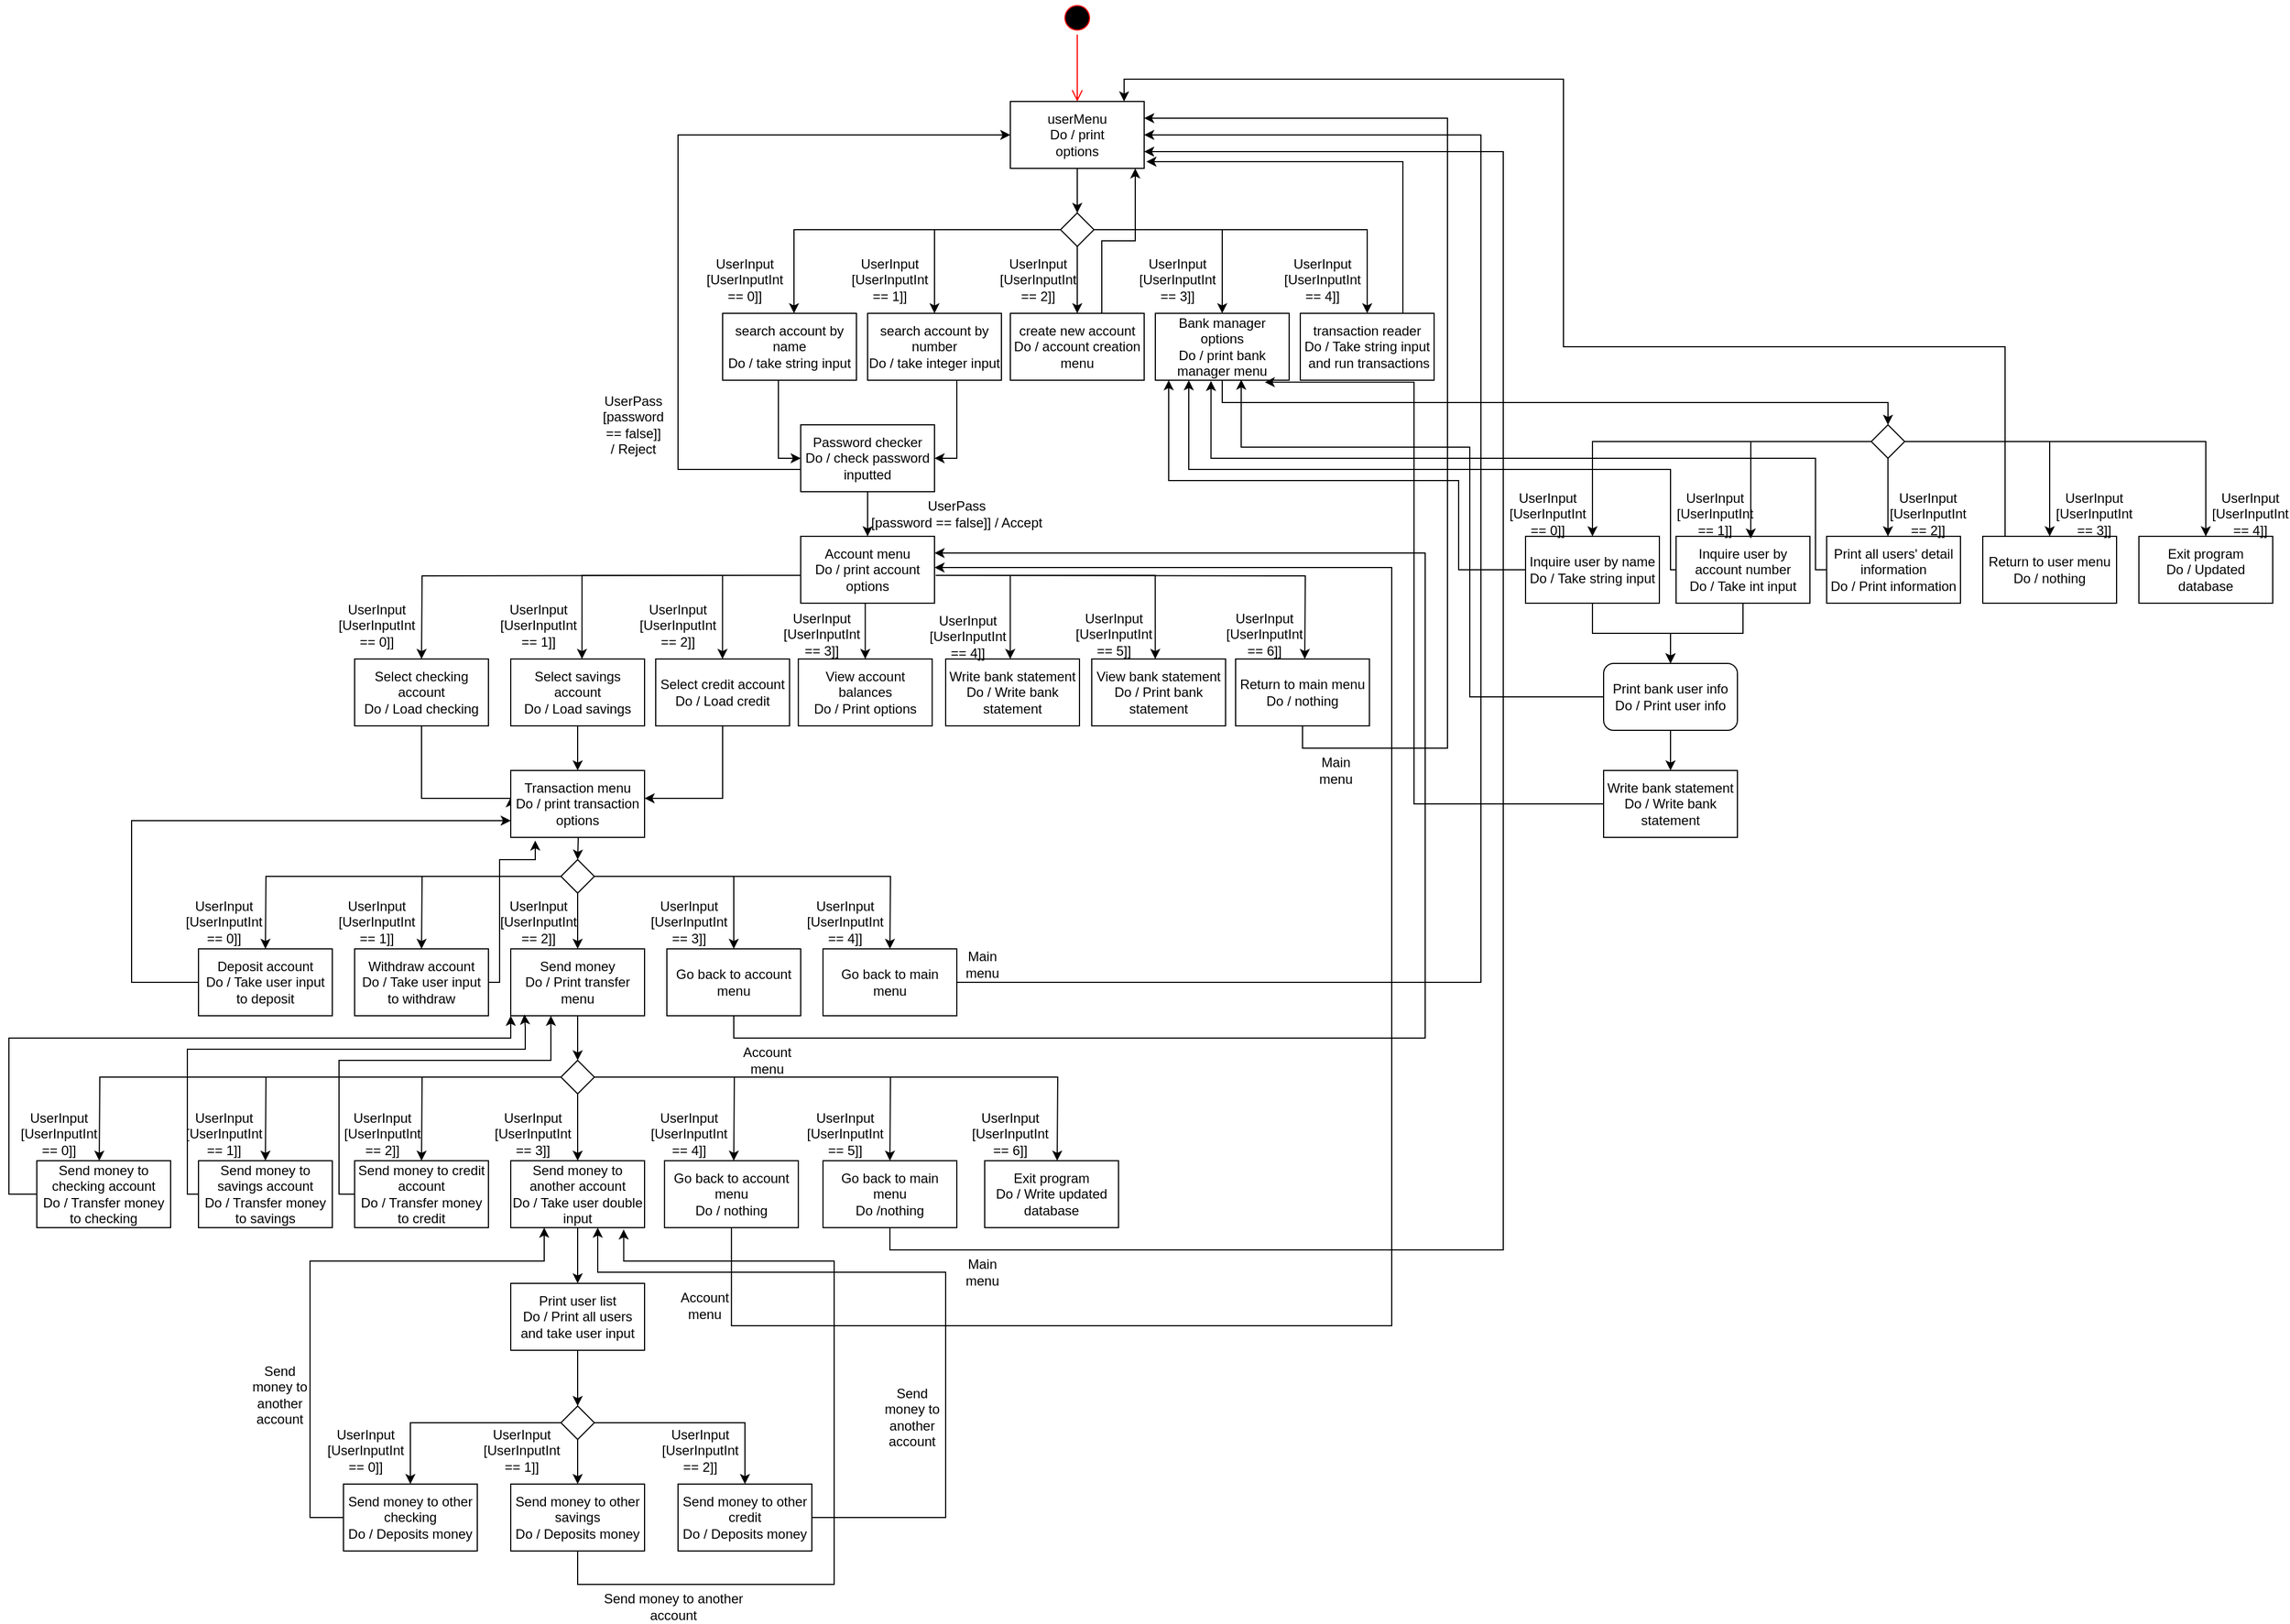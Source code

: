 <mxfile version="13.5.3" type="device"><diagram id="cX1HD_6pwqW_YHeZQJCY" name="Page-1"><mxGraphModel dx="1628" dy="1565" grid="1" gridSize="10" guides="1" tooltips="1" connect="1" arrows="1" fold="1" page="1" pageScale="1" pageWidth="850" pageHeight="1100" math="0" shadow="0"><root><mxCell id="0"/><mxCell id="1" parent="0"/><mxCell id="HVlDCNb6xopbeK3bqv0y-4" style="edgeStyle=orthogonalEdgeStyle;rounded=0;orthogonalLoop=1;jettySize=auto;html=1;" parent="1" source="GlajeSC1bGdFFEmdeqAi-1" target="HVlDCNb6xopbeK3bqv0y-5" edge="1"><mxGeometry relative="1" as="geometry"><mxPoint x="448" y="190" as="targetPoint"/></mxGeometry></mxCell><mxCell id="GlajeSC1bGdFFEmdeqAi-1" value="" style="rounded=0;whiteSpace=wrap;html=1;" parent="1" vertex="1"><mxGeometry x="388" y="80" width="120" height="60" as="geometry"/></mxCell><mxCell id="GlajeSC1bGdFFEmdeqAi-2" value="&lt;div&gt;userMenu&lt;/div&gt;&lt;div&gt;Do / print options&lt;br&gt;&lt;/div&gt;" style="text;html=1;strokeColor=none;fillColor=none;align=center;verticalAlign=middle;whiteSpace=wrap;rounded=0;" parent="1" vertex="1"><mxGeometry x="408" y="100" width="80" height="20" as="geometry"/></mxCell><mxCell id="GlajeSC1bGdFFEmdeqAi-3" value="" style="ellipse;html=1;shape=startState;fillColor=#000000;strokeColor=#ff0000;" parent="1" vertex="1"><mxGeometry x="433" y="-10" width="30" height="30" as="geometry"/></mxCell><mxCell id="GlajeSC1bGdFFEmdeqAi-4" value="" style="edgeStyle=orthogonalEdgeStyle;html=1;verticalAlign=bottom;endArrow=open;endSize=8;strokeColor=#ff0000;" parent="1" source="GlajeSC1bGdFFEmdeqAi-3" edge="1"><mxGeometry relative="1" as="geometry"><mxPoint x="448" y="80" as="targetPoint"/></mxGeometry></mxCell><mxCell id="HVlDCNb6xopbeK3bqv0y-6" style="edgeStyle=orthogonalEdgeStyle;rounded=0;orthogonalLoop=1;jettySize=auto;html=1;" parent="1" edge="1"><mxGeometry relative="1" as="geometry"><mxPoint x="194" y="270" as="targetPoint"/><mxPoint x="429" y="195" as="sourcePoint"/><Array as="points"><mxPoint x="194" y="195"/></Array></mxGeometry></mxCell><mxCell id="HVlDCNb6xopbeK3bqv0y-7" style="edgeStyle=orthogonalEdgeStyle;rounded=0;orthogonalLoop=1;jettySize=auto;html=1;entryX=0.5;entryY=0;entryDx=0;entryDy=0;" parent="1" source="HVlDCNb6xopbeK3bqv0y-5" target="HVlDCNb6xopbeK3bqv0y-16" edge="1"><mxGeometry relative="1" as="geometry"><mxPoint x="658" y="270" as="targetPoint"/><Array as="points"><mxPoint x="708" y="195"/></Array></mxGeometry></mxCell><mxCell id="HVlDCNb6xopbeK3bqv0y-8" style="edgeStyle=orthogonalEdgeStyle;rounded=0;orthogonalLoop=1;jettySize=auto;html=1;entryX=0.5;entryY=0;entryDx=0;entryDy=0;" parent="1" source="HVlDCNb6xopbeK3bqv0y-5" target="HVlDCNb6xopbeK3bqv0y-14" edge="1"><mxGeometry relative="1" as="geometry"><mxPoint x="448" y="280" as="targetPoint"/></mxGeometry></mxCell><mxCell id="HVlDCNb6xopbeK3bqv0y-9" style="edgeStyle=orthogonalEdgeStyle;rounded=0;orthogonalLoop=1;jettySize=auto;html=1;" parent="1" source="HVlDCNb6xopbeK3bqv0y-5" edge="1"><mxGeometry relative="1" as="geometry"><mxPoint x="578" y="270" as="targetPoint"/><Array as="points"><mxPoint x="578" y="195"/><mxPoint x="578" y="270"/></Array></mxGeometry></mxCell><mxCell id="HVlDCNb6xopbeK3bqv0y-10" style="edgeStyle=orthogonalEdgeStyle;rounded=0;orthogonalLoop=1;jettySize=auto;html=1;" parent="1" edge="1"><mxGeometry relative="1" as="geometry"><mxPoint x="320" y="270" as="targetPoint"/><mxPoint x="435" y="195" as="sourcePoint"/><Array as="points"><mxPoint x="320" y="195"/></Array></mxGeometry></mxCell><mxCell id="HVlDCNb6xopbeK3bqv0y-5" value="" style="rhombus;whiteSpace=wrap;html=1;" parent="1" vertex="1"><mxGeometry x="433" y="180" width="30" height="30" as="geometry"/></mxCell><mxCell id="HVlDCNb6xopbeK3bqv0y-19" style="edgeStyle=orthogonalEdgeStyle;rounded=0;orthogonalLoop=1;jettySize=auto;html=1;entryX=0;entryY=0.5;entryDx=0;entryDy=0;" parent="1" source="HVlDCNb6xopbeK3bqv0y-11" target="HVlDCNb6xopbeK3bqv0y-18" edge="1"><mxGeometry relative="1" as="geometry"><Array as="points"><mxPoint x="180" y="400"/></Array></mxGeometry></mxCell><mxCell id="HVlDCNb6xopbeK3bqv0y-11" value="&lt;div&gt;search account by name&lt;/div&gt;&lt;div&gt;Do / take string input&lt;br&gt;&lt;/div&gt;" style="rounded=0;whiteSpace=wrap;html=1;" parent="1" vertex="1"><mxGeometry x="130" y="270" width="120" height="60" as="geometry"/></mxCell><mxCell id="HVlDCNb6xopbeK3bqv0y-20" style="edgeStyle=orthogonalEdgeStyle;rounded=0;orthogonalLoop=1;jettySize=auto;html=1;entryX=1;entryY=0.5;entryDx=0;entryDy=0;" parent="1" source="HVlDCNb6xopbeK3bqv0y-13" target="HVlDCNb6xopbeK3bqv0y-18" edge="1"><mxGeometry relative="1" as="geometry"><Array as="points"><mxPoint x="340" y="400"/></Array></mxGeometry></mxCell><mxCell id="HVlDCNb6xopbeK3bqv0y-13" value="&lt;div&gt;search account by number &lt;br&gt;&lt;/div&gt;&lt;div&gt;Do / take integer input&lt;br&gt;&lt;/div&gt;" style="rounded=0;whiteSpace=wrap;html=1;" parent="1" vertex="1"><mxGeometry x="260" y="270" width="120" height="60" as="geometry"/></mxCell><mxCell id="HVlDCNb6xopbeK3bqv0y-105" style="edgeStyle=orthogonalEdgeStyle;rounded=0;orthogonalLoop=1;jettySize=auto;html=1;" parent="1" source="HVlDCNb6xopbeK3bqv0y-14" edge="1"><mxGeometry relative="1" as="geometry"><Array as="points"><mxPoint x="470" y="205"/><mxPoint x="500" y="205"/></Array><mxPoint x="500" y="140" as="targetPoint"/></mxGeometry></mxCell><mxCell id="HVlDCNb6xopbeK3bqv0y-14" value="&lt;div&gt;create new account &lt;br&gt;&lt;/div&gt;&lt;div&gt;Do / account creation menu&lt;br&gt;&lt;/div&gt;" style="rounded=0;whiteSpace=wrap;html=1;" parent="1" vertex="1"><mxGeometry x="388" y="270" width="120" height="60" as="geometry"/></mxCell><mxCell id="HVlDCNb6xopbeK3bqv0y-108" style="edgeStyle=orthogonalEdgeStyle;rounded=0;orthogonalLoop=1;jettySize=auto;html=1;entryX=0.5;entryY=0;entryDx=0;entryDy=0;" parent="1" source="HVlDCNb6xopbeK3bqv0y-15" target="HVlDCNb6xopbeK3bqv0y-106" edge="1"><mxGeometry relative="1" as="geometry"><Array as="points"><mxPoint x="578" y="350"/><mxPoint x="1175" y="350"/></Array></mxGeometry></mxCell><mxCell id="HVlDCNb6xopbeK3bqv0y-15" value="&lt;div&gt;Bank manager options &lt;br&gt;&lt;/div&gt;&lt;div&gt;Do / print bank manager menu&lt;br&gt;&lt;/div&gt;" style="rounded=0;whiteSpace=wrap;html=1;" parent="1" vertex="1"><mxGeometry x="518" y="270" width="120" height="60" as="geometry"/></mxCell><mxCell id="5CVfYPATdi7qEUQQldUM-7" style="edgeStyle=orthogonalEdgeStyle;rounded=0;orthogonalLoop=1;jettySize=auto;html=1;" edge="1" parent="1" source="HVlDCNb6xopbeK3bqv0y-16"><mxGeometry relative="1" as="geometry"><mxPoint x="510" y="134" as="targetPoint"/><Array as="points"><mxPoint x="740" y="134"/><mxPoint x="510" y="134"/></Array></mxGeometry></mxCell><mxCell id="HVlDCNb6xopbeK3bqv0y-16" value="&lt;div&gt;transaction reader&lt;/div&gt;&lt;div&gt;Do / Take string input&lt;br&gt;&lt;/div&gt;&amp;nbsp;and run transactions" style="rounded=0;whiteSpace=wrap;html=1;" parent="1" vertex="1"><mxGeometry x="648" y="270" width="120" height="60" as="geometry"/></mxCell><mxCell id="HVlDCNb6xopbeK3bqv0y-23" style="edgeStyle=orthogonalEdgeStyle;rounded=0;orthogonalLoop=1;jettySize=auto;html=1;" parent="1" source="HVlDCNb6xopbeK3bqv0y-18" edge="1"><mxGeometry relative="1" as="geometry"><mxPoint x="260" y="470" as="targetPoint"/></mxGeometry></mxCell><mxCell id="5CVfYPATdi7qEUQQldUM-20" style="edgeStyle=orthogonalEdgeStyle;rounded=0;orthogonalLoop=1;jettySize=auto;html=1;entryX=0;entryY=0.5;entryDx=0;entryDy=0;" edge="1" parent="1" source="HVlDCNb6xopbeK3bqv0y-18" target="GlajeSC1bGdFFEmdeqAi-1"><mxGeometry relative="1" as="geometry"><Array as="points"><mxPoint x="90" y="410"/><mxPoint x="90" y="110"/></Array></mxGeometry></mxCell><mxCell id="HVlDCNb6xopbeK3bqv0y-18" value="&lt;div&gt;Password checker&lt;/div&gt;&lt;div&gt;Do / check password inputted &lt;br&gt;&lt;/div&gt;" style="rounded=0;whiteSpace=wrap;html=1;" parent="1" vertex="1"><mxGeometry x="200" y="370" width="120" height="60" as="geometry"/></mxCell><mxCell id="HVlDCNb6xopbeK3bqv0y-24" style="edgeStyle=orthogonalEdgeStyle;rounded=0;orthogonalLoop=1;jettySize=auto;html=1;" parent="1" edge="1"><mxGeometry relative="1" as="geometry"><mxPoint x="3.88" y="580" as="targetPoint"/><mxPoint x="160" y="505" as="sourcePoint"/><Array as="points"><mxPoint x="3.88" y="505"/></Array></mxGeometry></mxCell><mxCell id="HVlDCNb6xopbeK3bqv0y-25" style="edgeStyle=orthogonalEdgeStyle;rounded=0;orthogonalLoop=1;jettySize=auto;html=1;entryX=0.417;entryY=0;entryDx=0;entryDy=0;entryPerimeter=0;" parent="1" edge="1"><mxGeometry relative="1" as="geometry"><mxPoint x="517.939" y="580" as="targetPoint"/><mxPoint x="330" y="505" as="sourcePoint"/><Array as="points"><mxPoint x="517.88" y="505"/></Array></mxGeometry></mxCell><mxCell id="HVlDCNb6xopbeK3bqv0y-26" style="edgeStyle=orthogonalEdgeStyle;rounded=0;orthogonalLoop=1;jettySize=auto;html=1;entryX=0.5;entryY=0;entryDx=0;entryDy=0;" parent="1" edge="1"><mxGeometry relative="1" as="geometry"><mxPoint x="257.88" y="580" as="targetPoint"/><mxPoint x="257.88" y="520" as="sourcePoint"/></mxGeometry></mxCell><mxCell id="HVlDCNb6xopbeK3bqv0y-27" style="edgeStyle=orthogonalEdgeStyle;rounded=0;orthogonalLoop=1;jettySize=auto;html=1;" parent="1" edge="1"><mxGeometry relative="1" as="geometry"><mxPoint x="387.88" y="580" as="targetPoint"/><mxPoint x="330" y="505" as="sourcePoint"/><Array as="points"><mxPoint x="387.88" y="505"/><mxPoint x="387.88" y="580"/></Array></mxGeometry></mxCell><mxCell id="HVlDCNb6xopbeK3bqv0y-28" style="edgeStyle=orthogonalEdgeStyle;rounded=0;orthogonalLoop=1;jettySize=auto;html=1;" parent="1" source="HVlDCNb6xopbeK3bqv0y-89" edge="1"><mxGeometry relative="1" as="geometry"><mxPoint x="129.88" y="580" as="targetPoint"/><mxPoint x="170" y="505" as="sourcePoint"/><Array as="points"><mxPoint x="130" y="505"/></Array></mxGeometry></mxCell><mxCell id="HVlDCNb6xopbeK3bqv0y-31" style="edgeStyle=orthogonalEdgeStyle;rounded=0;orthogonalLoop=1;jettySize=auto;html=1;" parent="1" edge="1"><mxGeometry relative="1" as="geometry"><mxPoint x="-140" y="580" as="targetPoint"/><mxPoint x="160" y="505" as="sourcePoint"/></mxGeometry></mxCell><mxCell id="HVlDCNb6xopbeK3bqv0y-32" style="edgeStyle=orthogonalEdgeStyle;rounded=0;orthogonalLoop=1;jettySize=auto;html=1;" parent="1" edge="1"><mxGeometry relative="1" as="geometry"><mxPoint x="652" y="580" as="targetPoint"/><mxPoint x="321" y="505" as="sourcePoint"/></mxGeometry></mxCell><mxCell id="HVlDCNb6xopbeK3bqv0y-43" style="edgeStyle=orthogonalEdgeStyle;rounded=0;orthogonalLoop=1;jettySize=auto;html=1;" parent="1" source="HVlDCNb6xopbeK3bqv0y-33" edge="1"><mxGeometry relative="1" as="geometry"><mxPoint x="-60" y="704" as="targetPoint"/><Array as="points"><mxPoint x="-140" y="705"/></Array></mxGeometry></mxCell><mxCell id="HVlDCNb6xopbeK3bqv0y-33" value="&lt;div&gt;Select checking account &lt;br&gt;&lt;/div&gt;&lt;div&gt;Do / Load checking &lt;br&gt;&lt;/div&gt;" style="rounded=0;whiteSpace=wrap;html=1;" parent="1" vertex="1"><mxGeometry x="-200" y="580" width="120" height="60" as="geometry"/></mxCell><mxCell id="HVlDCNb6xopbeK3bqv0y-42" style="edgeStyle=orthogonalEdgeStyle;rounded=0;orthogonalLoop=1;jettySize=auto;html=1;entryX=0.5;entryY=0;entryDx=0;entryDy=0;" parent="1" source="HVlDCNb6xopbeK3bqv0y-34" target="HVlDCNb6xopbeK3bqv0y-94" edge="1"><mxGeometry relative="1" as="geometry"><mxPoint y="670" as="targetPoint"/></mxGeometry></mxCell><mxCell id="HVlDCNb6xopbeK3bqv0y-34" value="&lt;div&gt;Select savings account &lt;br&gt;&lt;/div&gt;&lt;div&gt;Do / Load savings&lt;br&gt;&lt;/div&gt;" style="rounded=0;whiteSpace=wrap;html=1;" parent="1" vertex="1"><mxGeometry x="-60" y="580" width="120" height="60" as="geometry"/></mxCell><mxCell id="HVlDCNb6xopbeK3bqv0y-44" style="edgeStyle=orthogonalEdgeStyle;rounded=0;orthogonalLoop=1;jettySize=auto;html=1;" parent="1" source="HVlDCNb6xopbeK3bqv0y-35" target="HVlDCNb6xopbeK3bqv0y-94" edge="1"><mxGeometry relative="1" as="geometry"><mxPoint x="70" y="705" as="targetPoint"/><Array as="points"><mxPoint x="130" y="705"/></Array></mxGeometry></mxCell><mxCell id="HVlDCNb6xopbeK3bqv0y-35" value="&lt;div&gt;Select credit account&lt;/div&gt;&lt;div&gt;Do / Load credit&lt;br&gt;&lt;/div&gt;" style="rounded=0;whiteSpace=wrap;html=1;" parent="1" vertex="1"><mxGeometry x="70" y="580" width="120" height="60" as="geometry"/></mxCell><mxCell id="HVlDCNb6xopbeK3bqv0y-36" value="&lt;div&gt;View account balances &lt;br&gt;&lt;/div&gt;&lt;div&gt;Do / Print options&lt;br&gt;&lt;/div&gt;" style="rounded=0;whiteSpace=wrap;html=1;" parent="1" vertex="1"><mxGeometry x="197.88" y="580" width="120" height="60" as="geometry"/></mxCell><mxCell id="HVlDCNb6xopbeK3bqv0y-37" value="&lt;div&gt;Write bank statement&lt;/div&gt;&lt;div&gt;Do / Write bank statement&lt;br&gt;&lt;/div&gt;" style="rounded=0;whiteSpace=wrap;html=1;" parent="1" vertex="1"><mxGeometry x="330" y="580" width="120" height="60" as="geometry"/></mxCell><mxCell id="HVlDCNb6xopbeK3bqv0y-38" value="&lt;div&gt;View bank statement&lt;/div&gt;&lt;div&gt;Do / Print bank statement&lt;br&gt;&lt;/div&gt;" style="rounded=0;whiteSpace=wrap;html=1;" parent="1" vertex="1"><mxGeometry x="461" y="580" width="120" height="60" as="geometry"/></mxCell><mxCell id="5CVfYPATdi7qEUQQldUM-1" style="edgeStyle=orthogonalEdgeStyle;rounded=0;orthogonalLoop=1;jettySize=auto;html=1;entryX=1;entryY=0.25;entryDx=0;entryDy=0;" edge="1" parent="1" source="HVlDCNb6xopbeK3bqv0y-39" target="GlajeSC1bGdFFEmdeqAi-1"><mxGeometry relative="1" as="geometry"><Array as="points"><mxPoint x="650" y="660"/><mxPoint x="780" y="660"/><mxPoint x="780" y="95"/></Array></mxGeometry></mxCell><mxCell id="HVlDCNb6xopbeK3bqv0y-39" value="&lt;div&gt;Return to main menu&lt;/div&gt;&lt;div&gt;Do / nothing&lt;br&gt;&lt;/div&gt;" style="rounded=0;whiteSpace=wrap;html=1;" parent="1" vertex="1"><mxGeometry x="590" y="580" width="120" height="60" as="geometry"/></mxCell><mxCell id="HVlDCNb6xopbeK3bqv0y-46" style="edgeStyle=orthogonalEdgeStyle;rounded=0;orthogonalLoop=1;jettySize=auto;html=1;" parent="1" target="HVlDCNb6xopbeK3bqv0y-45" edge="1"><mxGeometry relative="1" as="geometry"><mxPoint y="720" as="sourcePoint"/></mxGeometry></mxCell><mxCell id="HVlDCNb6xopbeK3bqv0y-47" style="edgeStyle=orthogonalEdgeStyle;rounded=0;orthogonalLoop=1;jettySize=auto;html=1;" parent="1" source="HVlDCNb6xopbeK3bqv0y-45" edge="1"><mxGeometry relative="1" as="geometry"><mxPoint y="840" as="targetPoint"/></mxGeometry></mxCell><mxCell id="HVlDCNb6xopbeK3bqv0y-48" style="edgeStyle=orthogonalEdgeStyle;rounded=0;orthogonalLoop=1;jettySize=auto;html=1;" parent="1" source="HVlDCNb6xopbeK3bqv0y-45" edge="1"><mxGeometry relative="1" as="geometry"><mxPoint x="-140" y="840" as="targetPoint"/></mxGeometry></mxCell><mxCell id="HVlDCNb6xopbeK3bqv0y-49" style="edgeStyle=orthogonalEdgeStyle;rounded=0;orthogonalLoop=1;jettySize=auto;html=1;" parent="1" source="HVlDCNb6xopbeK3bqv0y-45" edge="1"><mxGeometry relative="1" as="geometry"><mxPoint x="140" y="840" as="targetPoint"/><Array as="points"><mxPoint x="140" y="775"/><mxPoint x="140" y="840"/></Array></mxGeometry></mxCell><mxCell id="HVlDCNb6xopbeK3bqv0y-50" style="edgeStyle=orthogonalEdgeStyle;rounded=0;orthogonalLoop=1;jettySize=auto;html=1;" parent="1" source="HVlDCNb6xopbeK3bqv0y-45" edge="1"><mxGeometry relative="1" as="geometry"><mxPoint x="-280" y="840" as="targetPoint"/></mxGeometry></mxCell><mxCell id="HVlDCNb6xopbeK3bqv0y-51" style="edgeStyle=orthogonalEdgeStyle;rounded=0;orthogonalLoop=1;jettySize=auto;html=1;" parent="1" source="HVlDCNb6xopbeK3bqv0y-45" edge="1"><mxGeometry relative="1" as="geometry"><mxPoint x="280" y="840" as="targetPoint"/></mxGeometry></mxCell><mxCell id="HVlDCNb6xopbeK3bqv0y-45" value="" style="rhombus;whiteSpace=wrap;html=1;" parent="1" vertex="1"><mxGeometry x="-15" y="760" width="30" height="30" as="geometry"/></mxCell><mxCell id="HVlDCNb6xopbeK3bqv0y-98" style="edgeStyle=orthogonalEdgeStyle;rounded=0;orthogonalLoop=1;jettySize=auto;html=1;entryX=0;entryY=0.75;entryDx=0;entryDy=0;" parent="1" source="HVlDCNb6xopbeK3bqv0y-52" target="HVlDCNb6xopbeK3bqv0y-94" edge="1"><mxGeometry relative="1" as="geometry"><Array as="points"><mxPoint x="-400" y="870"/><mxPoint x="-400" y="725"/></Array></mxGeometry></mxCell><mxCell id="HVlDCNb6xopbeK3bqv0y-52" value="&lt;div&gt;Deposit account&lt;/div&gt;&lt;div&gt;Do / Take user input to deposit&lt;br&gt;&lt;/div&gt;" style="rounded=0;whiteSpace=wrap;html=1;" parent="1" vertex="1"><mxGeometry x="-340" y="840" width="120" height="60" as="geometry"/></mxCell><mxCell id="5CVfYPATdi7qEUQQldUM-32" style="edgeStyle=orthogonalEdgeStyle;rounded=0;orthogonalLoop=1;jettySize=auto;html=1;entryX=0.183;entryY=1.047;entryDx=0;entryDy=0;entryPerimeter=0;" edge="1" parent="1" source="HVlDCNb6xopbeK3bqv0y-53" target="HVlDCNb6xopbeK3bqv0y-94"><mxGeometry relative="1" as="geometry"><Array as="points"><mxPoint x="-70" y="870"/><mxPoint x="-70" y="760"/><mxPoint x="-38" y="760"/></Array></mxGeometry></mxCell><mxCell id="HVlDCNb6xopbeK3bqv0y-53" value="&lt;div&gt;Withdraw account&lt;/div&gt;&lt;div&gt;Do / Take user input to withdraw&lt;br&gt;&lt;/div&gt;" style="rounded=0;whiteSpace=wrap;html=1;" parent="1" vertex="1"><mxGeometry x="-200" y="840" width="120" height="60" as="geometry"/></mxCell><mxCell id="HVlDCNb6xopbeK3bqv0y-59" style="edgeStyle=orthogonalEdgeStyle;rounded=0;orthogonalLoop=1;jettySize=auto;html=1;entryX=0.5;entryY=0;entryDx=0;entryDy=0;" parent="1" source="HVlDCNb6xopbeK3bqv0y-54" target="HVlDCNb6xopbeK3bqv0y-57" edge="1"><mxGeometry relative="1" as="geometry"/></mxCell><mxCell id="HVlDCNb6xopbeK3bqv0y-54" value="&lt;div&gt;Send money&lt;/div&gt;&lt;div&gt;Do / Print transfer menu&lt;br&gt;&lt;/div&gt;" style="rounded=0;whiteSpace=wrap;html=1;" parent="1" vertex="1"><mxGeometry x="-60" y="840" width="120" height="60" as="geometry"/></mxCell><mxCell id="HVlDCNb6xopbeK3bqv0y-96" style="edgeStyle=orthogonalEdgeStyle;rounded=0;orthogonalLoop=1;jettySize=auto;html=1;entryX=1;entryY=0.25;entryDx=0;entryDy=0;" parent="1" source="HVlDCNb6xopbeK3bqv0y-55" target="HVlDCNb6xopbeK3bqv0y-89" edge="1"><mxGeometry relative="1" as="geometry"><Array as="points"><mxPoint x="140" y="920"/><mxPoint x="760" y="920"/><mxPoint x="760" y="485"/></Array></mxGeometry></mxCell><mxCell id="HVlDCNb6xopbeK3bqv0y-55" value="Go back to account menu" style="rounded=0;whiteSpace=wrap;html=1;" parent="1" vertex="1"><mxGeometry x="80" y="840" width="120" height="60" as="geometry"/></mxCell><mxCell id="HVlDCNb6xopbeK3bqv0y-97" style="edgeStyle=orthogonalEdgeStyle;rounded=0;orthogonalLoop=1;jettySize=auto;html=1;entryX=1;entryY=0.5;entryDx=0;entryDy=0;" parent="1" source="HVlDCNb6xopbeK3bqv0y-56" target="GlajeSC1bGdFFEmdeqAi-1" edge="1"><mxGeometry relative="1" as="geometry"><mxPoint x="820" y="78" as="targetPoint"/><Array as="points"><mxPoint x="810" y="870"/><mxPoint x="810" y="110"/></Array></mxGeometry></mxCell><mxCell id="HVlDCNb6xopbeK3bqv0y-56" value="Go back to main menu " style="rounded=0;whiteSpace=wrap;html=1;" parent="1" vertex="1"><mxGeometry x="220" y="840" width="120" height="60" as="geometry"/></mxCell><mxCell id="HVlDCNb6xopbeK3bqv0y-60" style="edgeStyle=orthogonalEdgeStyle;rounded=0;orthogonalLoop=1;jettySize=auto;html=1;" parent="1" source="HVlDCNb6xopbeK3bqv0y-57" edge="1"><mxGeometry relative="1" as="geometry"><mxPoint y="1030" as="targetPoint"/></mxGeometry></mxCell><mxCell id="HVlDCNb6xopbeK3bqv0y-61" style="edgeStyle=orthogonalEdgeStyle;rounded=0;orthogonalLoop=1;jettySize=auto;html=1;" parent="1" source="HVlDCNb6xopbeK3bqv0y-57" edge="1"><mxGeometry relative="1" as="geometry"><mxPoint x="-140" y="1030" as="targetPoint"/></mxGeometry></mxCell><mxCell id="HVlDCNb6xopbeK3bqv0y-62" style="edgeStyle=orthogonalEdgeStyle;rounded=0;orthogonalLoop=1;jettySize=auto;html=1;" parent="1" source="HVlDCNb6xopbeK3bqv0y-57" edge="1"><mxGeometry relative="1" as="geometry"><mxPoint x="-280" y="1030" as="targetPoint"/></mxGeometry></mxCell><mxCell id="HVlDCNb6xopbeK3bqv0y-63" style="edgeStyle=orthogonalEdgeStyle;rounded=0;orthogonalLoop=1;jettySize=auto;html=1;" parent="1" source="HVlDCNb6xopbeK3bqv0y-57" edge="1"><mxGeometry relative="1" as="geometry"><mxPoint x="140" y="1030" as="targetPoint"/></mxGeometry></mxCell><mxCell id="HVlDCNb6xopbeK3bqv0y-64" style="edgeStyle=orthogonalEdgeStyle;rounded=0;orthogonalLoop=1;jettySize=auto;html=1;" parent="1" source="HVlDCNb6xopbeK3bqv0y-57" edge="1"><mxGeometry relative="1" as="geometry"><mxPoint x="280" y="1030" as="targetPoint"/></mxGeometry></mxCell><mxCell id="HVlDCNb6xopbeK3bqv0y-65" style="edgeStyle=orthogonalEdgeStyle;rounded=0;orthogonalLoop=1;jettySize=auto;html=1;" parent="1" source="HVlDCNb6xopbeK3bqv0y-57" edge="1"><mxGeometry relative="1" as="geometry"><mxPoint x="-429" y="1030" as="targetPoint"/></mxGeometry></mxCell><mxCell id="HVlDCNb6xopbeK3bqv0y-66" style="edgeStyle=orthogonalEdgeStyle;rounded=0;orthogonalLoop=1;jettySize=auto;html=1;" parent="1" source="HVlDCNb6xopbeK3bqv0y-57" edge="1"><mxGeometry relative="1" as="geometry"><mxPoint x="430" y="1030" as="targetPoint"/></mxGeometry></mxCell><mxCell id="HVlDCNb6xopbeK3bqv0y-57" value="" style="rhombus;whiteSpace=wrap;html=1;" parent="1" vertex="1"><mxGeometry x="-15" y="940" width="30" height="30" as="geometry"/></mxCell><mxCell id="HVlDCNb6xopbeK3bqv0y-86" style="edgeStyle=orthogonalEdgeStyle;rounded=0;orthogonalLoop=1;jettySize=auto;html=1;" parent="1" source="HVlDCNb6xopbeK3bqv0y-67" target="HVlDCNb6xopbeK3bqv0y-54" edge="1"><mxGeometry relative="1" as="geometry"><mxPoint x="-70" y="910" as="targetPoint"/><Array as="points"><mxPoint x="-510" y="1060"/><mxPoint x="-510" y="920"/><mxPoint x="-60" y="920"/></Array></mxGeometry></mxCell><mxCell id="HVlDCNb6xopbeK3bqv0y-67" value="&lt;div&gt;Send money to checking account &lt;br&gt;&lt;/div&gt;&lt;div&gt;Do / Transfer money to checking&lt;br&gt;&lt;/div&gt;" style="rounded=0;whiteSpace=wrap;html=1;" parent="1" vertex="1"><mxGeometry x="-485" y="1030" width="120" height="60" as="geometry"/></mxCell><mxCell id="HVlDCNb6xopbeK3bqv0y-87" style="edgeStyle=orthogonalEdgeStyle;rounded=0;orthogonalLoop=1;jettySize=auto;html=1;entryX=0.102;entryY=0.98;entryDx=0;entryDy=0;entryPerimeter=0;" parent="1" source="HVlDCNb6xopbeK3bqv0y-68" target="HVlDCNb6xopbeK3bqv0y-54" edge="1"><mxGeometry relative="1" as="geometry"><mxPoint x="-44" y="902" as="targetPoint"/><Array as="points"><mxPoint x="-350" y="1060"/><mxPoint x="-350" y="930"/><mxPoint x="-47" y="930"/><mxPoint x="-47" y="910"/></Array></mxGeometry></mxCell><mxCell id="HVlDCNb6xopbeK3bqv0y-68" value="&lt;div&gt;Send money to savings account &lt;br&gt;&lt;/div&gt;Do / Transfer money to savings" style="rounded=0;whiteSpace=wrap;html=1;" parent="1" vertex="1"><mxGeometry x="-340" y="1030" width="120" height="60" as="geometry"/></mxCell><mxCell id="HVlDCNb6xopbeK3bqv0y-88" style="edgeStyle=orthogonalEdgeStyle;rounded=0;orthogonalLoop=1;jettySize=auto;html=1;entryX=0.25;entryY=1;entryDx=0;entryDy=0;" parent="1" edge="1"><mxGeometry relative="1" as="geometry"><Array as="points"><mxPoint x="-214" y="1060"/><mxPoint x="-214" y="940"/><mxPoint x="-24" y="940"/></Array><mxPoint x="-194" y="1060" as="sourcePoint"/><mxPoint x="-24" y="900" as="targetPoint"/></mxGeometry></mxCell><mxCell id="HVlDCNb6xopbeK3bqv0y-69" value="&lt;div&gt;Send money to credit account &lt;br&gt;&lt;/div&gt;&lt;div&gt;Do / Transfer money to credit&lt;br&gt;&lt;/div&gt;" style="rounded=0;whiteSpace=wrap;html=1;" parent="1" vertex="1"><mxGeometry x="-200" y="1030" width="120" height="60" as="geometry"/></mxCell><mxCell id="HVlDCNb6xopbeK3bqv0y-75" style="edgeStyle=orthogonalEdgeStyle;rounded=0;orthogonalLoop=1;jettySize=auto;html=1;entryX=0.5;entryY=0;entryDx=0;entryDy=0;" parent="1" source="HVlDCNb6xopbeK3bqv0y-70" edge="1"><mxGeometry relative="1" as="geometry"><mxPoint y="1140" as="targetPoint"/></mxGeometry></mxCell><mxCell id="HVlDCNb6xopbeK3bqv0y-70" value="&lt;div&gt;Send money to another account &lt;br&gt;&lt;/div&gt;&lt;div&gt;Do / Take user double input &lt;br&gt;&lt;/div&gt;" style="rounded=0;whiteSpace=wrap;html=1;" parent="1" vertex="1"><mxGeometry x="-60" y="1030" width="120" height="60" as="geometry"/></mxCell><mxCell id="HVlDCNb6xopbeK3bqv0y-100" style="edgeStyle=orthogonalEdgeStyle;rounded=0;orthogonalLoop=1;jettySize=auto;html=1;" parent="1" edge="1"><mxGeometry relative="1" as="geometry"><mxPoint x="137.9" y="1088" as="sourcePoint"/><mxPoint x="320" y="498" as="targetPoint"/><Array as="points"><mxPoint x="138" y="1178"/><mxPoint x="730" y="1178"/><mxPoint x="730" y="498"/></Array></mxGeometry></mxCell><mxCell id="HVlDCNb6xopbeK3bqv0y-71" value="&lt;div&gt;Go back to account menu &lt;br&gt;&lt;/div&gt;&lt;div&gt;Do / nothing&lt;br&gt;&lt;/div&gt;" style="rounded=0;whiteSpace=wrap;html=1;" parent="1" vertex="1"><mxGeometry x="77.88" y="1030" width="120" height="60" as="geometry"/></mxCell><mxCell id="HVlDCNb6xopbeK3bqv0y-101" style="edgeStyle=orthogonalEdgeStyle;rounded=0;orthogonalLoop=1;jettySize=auto;html=1;entryX=1;entryY=0.75;entryDx=0;entryDy=0;" parent="1" source="HVlDCNb6xopbeK3bqv0y-72" target="GlajeSC1bGdFFEmdeqAi-1" edge="1"><mxGeometry relative="1" as="geometry"><Array as="points"><mxPoint x="280" y="1110"/><mxPoint x="830" y="1110"/><mxPoint x="830" y="125"/></Array></mxGeometry></mxCell><mxCell id="HVlDCNb6xopbeK3bqv0y-72" value="&lt;div&gt;Go back to main menu&lt;/div&gt;&lt;div&gt;Do /nothing&lt;br&gt;&lt;/div&gt;" style="rounded=0;whiteSpace=wrap;html=1;" parent="1" vertex="1"><mxGeometry x="220" y="1030" width="120" height="60" as="geometry"/></mxCell><mxCell id="HVlDCNb6xopbeK3bqv0y-73" value="&lt;div&gt;Exit program&lt;/div&gt;&lt;div&gt;Do / Write updated database&lt;br&gt;&lt;/div&gt;" style="rounded=0;whiteSpace=wrap;html=1;" parent="1" vertex="1"><mxGeometry x="365" y="1030" width="120" height="60" as="geometry"/></mxCell><mxCell id="HVlDCNb6xopbeK3bqv0y-78" style="edgeStyle=orthogonalEdgeStyle;rounded=0;orthogonalLoop=1;jettySize=auto;html=1;" parent="1" source="HVlDCNb6xopbeK3bqv0y-76" edge="1"><mxGeometry relative="1" as="geometry"><mxPoint y="1250" as="targetPoint"/></mxGeometry></mxCell><mxCell id="HVlDCNb6xopbeK3bqv0y-76" value="&lt;div&gt;Print user list &lt;br&gt;&lt;/div&gt;&lt;div&gt;Do / Print all users and take user input&lt;br&gt;&lt;/div&gt;" style="rounded=0;whiteSpace=wrap;html=1;" parent="1" vertex="1"><mxGeometry x="-60" y="1140" width="120" height="60" as="geometry"/></mxCell><mxCell id="HVlDCNb6xopbeK3bqv0y-83" style="edgeStyle=orthogonalEdgeStyle;rounded=0;orthogonalLoop=1;jettySize=auto;html=1;" parent="1" source="HVlDCNb6xopbeK3bqv0y-79" target="HVlDCNb6xopbeK3bqv0y-81" edge="1"><mxGeometry relative="1" as="geometry"/></mxCell><mxCell id="HVlDCNb6xopbeK3bqv0y-84" style="edgeStyle=orthogonalEdgeStyle;rounded=0;orthogonalLoop=1;jettySize=auto;html=1;entryX=0.5;entryY=0;entryDx=0;entryDy=0;" parent="1" source="HVlDCNb6xopbeK3bqv0y-79" target="HVlDCNb6xopbeK3bqv0y-80" edge="1"><mxGeometry relative="1" as="geometry"/></mxCell><mxCell id="HVlDCNb6xopbeK3bqv0y-85" style="edgeStyle=orthogonalEdgeStyle;rounded=0;orthogonalLoop=1;jettySize=auto;html=1;" parent="1" source="HVlDCNb6xopbeK3bqv0y-79" target="HVlDCNb6xopbeK3bqv0y-82" edge="1"><mxGeometry relative="1" as="geometry"/></mxCell><mxCell id="HVlDCNb6xopbeK3bqv0y-79" value="" style="rhombus;whiteSpace=wrap;html=1;" parent="1" vertex="1"><mxGeometry x="-15" y="1250" width="30" height="30" as="geometry"/></mxCell><mxCell id="5CVfYPATdi7qEUQQldUM-2" style="edgeStyle=orthogonalEdgeStyle;rounded=0;orthogonalLoop=1;jettySize=auto;html=1;entryX=0.25;entryY=1;entryDx=0;entryDy=0;" edge="1" parent="1" source="HVlDCNb6xopbeK3bqv0y-80" target="HVlDCNb6xopbeK3bqv0y-70"><mxGeometry relative="1" as="geometry"><mxPoint x="-435.0" y="1180" as="targetPoint"/><Array as="points"><mxPoint x="-240" y="1350"/><mxPoint x="-240" y="1120"/><mxPoint x="-30" y="1120"/></Array></mxGeometry></mxCell><mxCell id="HVlDCNb6xopbeK3bqv0y-80" value="&lt;div&gt;Send money to other checking &lt;br&gt;&lt;/div&gt;&lt;div&gt;Do / Deposits money&lt;br&gt;&lt;/div&gt;" style="rounded=0;whiteSpace=wrap;html=1;" parent="1" vertex="1"><mxGeometry x="-210" y="1320" width="120" height="60" as="geometry"/></mxCell><mxCell id="5CVfYPATdi7qEUQQldUM-3" style="edgeStyle=orthogonalEdgeStyle;rounded=0;orthogonalLoop=1;jettySize=auto;html=1;entryX=0.844;entryY=1.028;entryDx=0;entryDy=0;entryPerimeter=0;" edge="1" parent="1" source="HVlDCNb6xopbeK3bqv0y-81" target="HVlDCNb6xopbeK3bqv0y-70"><mxGeometry relative="1" as="geometry"><Array as="points"><mxPoint y="1410"/><mxPoint x="230" y="1410"/><mxPoint x="230" y="1120"/><mxPoint x="41" y="1120"/></Array></mxGeometry></mxCell><mxCell id="HVlDCNb6xopbeK3bqv0y-81" value="&lt;div&gt;Send money to other savings &lt;br&gt;&lt;/div&gt;&lt;div&gt;Do / Deposits money&lt;br&gt;&lt;/div&gt;" style="rounded=0;whiteSpace=wrap;html=1;" parent="1" vertex="1"><mxGeometry x="-60" y="1320" width="120" height="60" as="geometry"/></mxCell><mxCell id="5CVfYPATdi7qEUQQldUM-4" style="edgeStyle=orthogonalEdgeStyle;rounded=0;orthogonalLoop=1;jettySize=auto;html=1;" edge="1" parent="1" source="HVlDCNb6xopbeK3bqv0y-82" target="HVlDCNb6xopbeK3bqv0y-70"><mxGeometry relative="1" as="geometry"><Array as="points"><mxPoint x="330" y="1350"/><mxPoint x="330" y="1130"/><mxPoint x="18" y="1130"/></Array></mxGeometry></mxCell><mxCell id="HVlDCNb6xopbeK3bqv0y-82" value="&lt;div&gt;Send money to other credit&lt;br&gt;&lt;/div&gt;&lt;div&gt;Do / Deposits money&lt;br&gt;&lt;/div&gt;" style="rounded=0;whiteSpace=wrap;html=1;" parent="1" vertex="1"><mxGeometry x="90" y="1320" width="120" height="60" as="geometry"/></mxCell><mxCell id="HVlDCNb6xopbeK3bqv0y-89" value="&lt;div&gt;Account menu &lt;br&gt;&lt;/div&gt;&lt;div&gt;Do / print account options&lt;br&gt;&lt;/div&gt;" style="rounded=0;whiteSpace=wrap;html=1;" parent="1" vertex="1"><mxGeometry x="200" y="470" width="120" height="60" as="geometry"/></mxCell><mxCell id="HVlDCNb6xopbeK3bqv0y-94" value="&lt;div&gt;Transaction menu &lt;br&gt;&lt;/div&gt;&lt;div&gt;Do / print transaction options&lt;br&gt;&lt;/div&gt;" style="rounded=0;whiteSpace=wrap;html=1;" parent="1" vertex="1"><mxGeometry x="-60" y="680" width="120" height="60" as="geometry"/></mxCell><mxCell id="HVlDCNb6xopbeK3bqv0y-126" style="edgeStyle=orthogonalEdgeStyle;rounded=0;orthogonalLoop=1;jettySize=auto;html=1;entryX=0.25;entryY=1;entryDx=0;entryDy=0;" parent="1" source="HVlDCNb6xopbeK3bqv0y-103" target="HVlDCNb6xopbeK3bqv0y-15" edge="1"><mxGeometry relative="1" as="geometry"><Array as="points"><mxPoint x="980" y="500"/><mxPoint x="980" y="410"/><mxPoint x="548" y="410"/></Array></mxGeometry></mxCell><mxCell id="HVlDCNb6xopbeK3bqv0y-127" style="edgeStyle=orthogonalEdgeStyle;rounded=0;orthogonalLoop=1;jettySize=auto;html=1;" parent="1" source="HVlDCNb6xopbeK3bqv0y-103" target="HVlDCNb6xopbeK3bqv0y-123" edge="1"><mxGeometry relative="1" as="geometry"/></mxCell><mxCell id="HVlDCNb6xopbeK3bqv0y-103" value="&lt;div&gt;Inquire user by account number&lt;/div&gt;&lt;div&gt;Do / Take int input&lt;br&gt;&lt;/div&gt;" style="rounded=0;whiteSpace=wrap;html=1;" parent="1" vertex="1"><mxGeometry x="985" y="470" width="120" height="60" as="geometry"/></mxCell><mxCell id="HVlDCNb6xopbeK3bqv0y-114" style="edgeStyle=orthogonalEdgeStyle;rounded=0;orthogonalLoop=1;jettySize=auto;html=1;entryX=0.558;entryY=0.033;entryDx=0;entryDy=0;entryPerimeter=0;" parent="1" source="HVlDCNb6xopbeK3bqv0y-106" target="HVlDCNb6xopbeK3bqv0y-103" edge="1"><mxGeometry relative="1" as="geometry"/></mxCell><mxCell id="HVlDCNb6xopbeK3bqv0y-115" style="edgeStyle=orthogonalEdgeStyle;rounded=0;orthogonalLoop=1;jettySize=auto;html=1;entryX=0.5;entryY=0;entryDx=0;entryDy=0;" parent="1" source="HVlDCNb6xopbeK3bqv0y-106" target="HVlDCNb6xopbeK3bqv0y-110" edge="1"><mxGeometry relative="1" as="geometry"/></mxCell><mxCell id="HVlDCNb6xopbeK3bqv0y-116" style="edgeStyle=orthogonalEdgeStyle;rounded=0;orthogonalLoop=1;jettySize=auto;html=1;entryX=0.5;entryY=0;entryDx=0;entryDy=0;" parent="1" source="HVlDCNb6xopbeK3bqv0y-106" target="HVlDCNb6xopbeK3bqv0y-111" edge="1"><mxGeometry relative="1" as="geometry"/></mxCell><mxCell id="HVlDCNb6xopbeK3bqv0y-118" style="edgeStyle=orthogonalEdgeStyle;rounded=0;orthogonalLoop=1;jettySize=auto;html=1;entryX=0.5;entryY=0;entryDx=0;entryDy=0;" parent="1" source="HVlDCNb6xopbeK3bqv0y-106" target="HVlDCNb6xopbeK3bqv0y-112" edge="1"><mxGeometry relative="1" as="geometry"/></mxCell><mxCell id="HVlDCNb6xopbeK3bqv0y-122" style="edgeStyle=orthogonalEdgeStyle;rounded=0;orthogonalLoop=1;jettySize=auto;html=1;entryX=0.458;entryY=0;entryDx=0;entryDy=0;entryPerimeter=0;" parent="1" source="HVlDCNb6xopbeK3bqv0y-106" target="HVlDCNb6xopbeK3bqv0y-109" edge="1"><mxGeometry relative="1" as="geometry"/></mxCell><mxCell id="HVlDCNb6xopbeK3bqv0y-106" value="" style="rhombus;whiteSpace=wrap;html=1;" parent="1" vertex="1"><mxGeometry x="1160" y="370" width="30" height="30" as="geometry"/></mxCell><mxCell id="5CVfYPATdi7qEUQQldUM-9" style="edgeStyle=orthogonalEdgeStyle;rounded=0;orthogonalLoop=1;jettySize=auto;html=1;entryX=0.416;entryY=1.011;entryDx=0;entryDy=0;entryPerimeter=0;" edge="1" parent="1" source="HVlDCNb6xopbeK3bqv0y-109" target="HVlDCNb6xopbeK3bqv0y-15"><mxGeometry relative="1" as="geometry"><Array as="points"><mxPoint x="1110" y="500"/><mxPoint x="1110" y="400"/><mxPoint x="568" y="400"/></Array></mxGeometry></mxCell><mxCell id="HVlDCNb6xopbeK3bqv0y-109" value="&lt;div&gt;Print all users' detail information &lt;br&gt;&lt;/div&gt;&lt;div&gt;Do / Print information&lt;br&gt;&lt;/div&gt;" style="rounded=0;whiteSpace=wrap;html=1;" parent="1" vertex="1"><mxGeometry x="1120" y="470" width="120" height="60" as="geometry"/></mxCell><mxCell id="HVlDCNb6xopbeK3bqv0y-125" style="edgeStyle=orthogonalEdgeStyle;rounded=0;orthogonalLoop=1;jettySize=auto;html=1;entryX=0.1;entryY=1;entryDx=0;entryDy=0;entryPerimeter=0;" parent="1" source="HVlDCNb6xopbeK3bqv0y-110" target="HVlDCNb6xopbeK3bqv0y-15" edge="1"><mxGeometry relative="1" as="geometry"><Array as="points"><mxPoint x="790" y="500"/><mxPoint x="790" y="420"/><mxPoint x="530" y="420"/></Array></mxGeometry></mxCell><mxCell id="HVlDCNb6xopbeK3bqv0y-128" style="edgeStyle=orthogonalEdgeStyle;rounded=0;orthogonalLoop=1;jettySize=auto;html=1;entryX=0.5;entryY=0;entryDx=0;entryDy=0;" parent="1" source="HVlDCNb6xopbeK3bqv0y-110" target="HVlDCNb6xopbeK3bqv0y-123" edge="1"><mxGeometry relative="1" as="geometry"/></mxCell><mxCell id="HVlDCNb6xopbeK3bqv0y-110" value="&lt;div&gt;Inquire user by name&lt;/div&gt;&lt;div&gt;Do / Take string input&lt;br&gt;&lt;/div&gt;" style="rounded=0;whiteSpace=wrap;html=1;" parent="1" vertex="1"><mxGeometry x="850" y="470" width="120" height="60" as="geometry"/></mxCell><mxCell id="5CVfYPATdi7qEUQQldUM-8" style="edgeStyle=orthogonalEdgeStyle;rounded=0;orthogonalLoop=1;jettySize=auto;html=1;entryX=0.85;entryY=0;entryDx=0;entryDy=0;entryPerimeter=0;" edge="1" parent="1" source="HVlDCNb6xopbeK3bqv0y-111" target="GlajeSC1bGdFFEmdeqAi-1"><mxGeometry relative="1" as="geometry"><Array as="points"><mxPoint x="1280" y="300"/><mxPoint x="884" y="300"/><mxPoint x="884" y="60"/><mxPoint x="490" y="60"/></Array></mxGeometry></mxCell><mxCell id="HVlDCNb6xopbeK3bqv0y-111" value="&lt;div&gt;Return to user menu&lt;/div&gt;&lt;div&gt;Do / nothing&lt;br&gt; &lt;/div&gt;" style="rounded=0;whiteSpace=wrap;html=1;" parent="1" vertex="1"><mxGeometry x="1260" y="470" width="120" height="60" as="geometry"/></mxCell><mxCell id="HVlDCNb6xopbeK3bqv0y-112" value="&lt;div&gt;Exit program&lt;/div&gt;&lt;div&gt;Do / Updated database&lt;br&gt;&lt;/div&gt;" style="rounded=0;whiteSpace=wrap;html=1;" parent="1" vertex="1"><mxGeometry x="1400" y="470" width="120" height="60" as="geometry"/></mxCell><mxCell id="5CVfYPATdi7qEUQQldUM-11" style="edgeStyle=orthogonalEdgeStyle;rounded=0;orthogonalLoop=1;jettySize=auto;html=1;" edge="1" parent="1" source="HVlDCNb6xopbeK3bqv0y-123" target="5CVfYPATdi7qEUQQldUM-10"><mxGeometry relative="1" as="geometry"/></mxCell><mxCell id="5CVfYPATdi7qEUQQldUM-12" style="edgeStyle=orthogonalEdgeStyle;rounded=0;orthogonalLoop=1;jettySize=auto;html=1;entryX=0.642;entryY=0.991;entryDx=0;entryDy=0;entryPerimeter=0;" edge="1" parent="1" source="HVlDCNb6xopbeK3bqv0y-123" target="HVlDCNb6xopbeK3bqv0y-15"><mxGeometry relative="1" as="geometry"><Array as="points"><mxPoint x="800" y="614"/><mxPoint x="800" y="390"/><mxPoint x="595" y="390"/></Array></mxGeometry></mxCell><mxCell id="HVlDCNb6xopbeK3bqv0y-123" value="&lt;div&gt;Print bank user info&lt;/div&gt;&lt;div&gt;Do / Print user info&lt;br&gt;&lt;/div&gt;" style="rounded=1;whiteSpace=wrap;html=1;" parent="1" vertex="1"><mxGeometry x="920" y="584" width="120" height="60" as="geometry"/></mxCell><mxCell id="5CVfYPATdi7qEUQQldUM-13" style="edgeStyle=orthogonalEdgeStyle;rounded=0;orthogonalLoop=1;jettySize=auto;html=1;entryX=0.818;entryY=1.03;entryDx=0;entryDy=0;entryPerimeter=0;" edge="1" parent="1" source="5CVfYPATdi7qEUQQldUM-10" target="HVlDCNb6xopbeK3bqv0y-15"><mxGeometry relative="1" as="geometry"><Array as="points"><mxPoint x="750" y="710"/><mxPoint x="750" y="332"/></Array></mxGeometry></mxCell><mxCell id="5CVfYPATdi7qEUQQldUM-10" value="&lt;div&gt;Write bank statement&lt;/div&gt;&lt;div&gt;Do / Write bank statement&lt;br&gt;&lt;/div&gt;" style="rounded=0;whiteSpace=wrap;html=1;" vertex="1" parent="1"><mxGeometry x="920" y="680" width="120" height="60" as="geometry"/></mxCell><mxCell id="5CVfYPATdi7qEUQQldUM-14" value="&lt;div&gt;UserInput&lt;/div&gt;&lt;div&gt;[UserInputInt == 0]]&lt;/div&gt;" style="text;html=1;strokeColor=none;fillColor=none;align=center;verticalAlign=middle;whiteSpace=wrap;rounded=0;" vertex="1" parent="1"><mxGeometry x="130" y="230" width="40" height="20" as="geometry"/></mxCell><mxCell id="5CVfYPATdi7qEUQQldUM-16" value="&lt;div&gt;UserInput&lt;/div&gt;&lt;div&gt;[UserInputInt == 1]]&lt;/div&gt;" style="text;html=1;strokeColor=none;fillColor=none;align=center;verticalAlign=middle;whiteSpace=wrap;rounded=0;" vertex="1" parent="1"><mxGeometry x="260" y="230" width="40" height="20" as="geometry"/></mxCell><mxCell id="5CVfYPATdi7qEUQQldUM-17" value="&lt;div&gt;UserInput&lt;/div&gt;&lt;div&gt;[UserInputInt == 2]]&lt;/div&gt;" style="text;html=1;strokeColor=none;fillColor=none;align=center;verticalAlign=middle;whiteSpace=wrap;rounded=0;" vertex="1" parent="1"><mxGeometry x="393" y="230" width="40" height="20" as="geometry"/></mxCell><mxCell id="5CVfYPATdi7qEUQQldUM-18" value="&lt;div&gt;UserInput&lt;/div&gt;&lt;div&gt;[UserInputInt == 3]]&lt;/div&gt;" style="text;html=1;strokeColor=none;fillColor=none;align=center;verticalAlign=middle;whiteSpace=wrap;rounded=0;" vertex="1" parent="1"><mxGeometry x="518" y="230" width="40" height="20" as="geometry"/></mxCell><mxCell id="5CVfYPATdi7qEUQQldUM-19" value="&lt;div&gt;UserInput&lt;/div&gt;&lt;div&gt;[UserInputInt == 4]]&lt;/div&gt;" style="text;html=1;strokeColor=none;fillColor=none;align=center;verticalAlign=middle;whiteSpace=wrap;rounded=0;" vertex="1" parent="1"><mxGeometry x="648" y="230" width="40" height="20" as="geometry"/></mxCell><mxCell id="5CVfYPATdi7qEUQQldUM-21" value="&lt;div&gt;UserPass&lt;/div&gt;&lt;div&gt;[password == false]] / Reject&lt;br&gt;&lt;/div&gt;" style="text;html=1;strokeColor=none;fillColor=none;align=center;verticalAlign=middle;whiteSpace=wrap;rounded=0;" vertex="1" parent="1"><mxGeometry x="30" y="360" width="40" height="20" as="geometry"/></mxCell><mxCell id="5CVfYPATdi7qEUQQldUM-22" value="&lt;div&gt;UserPass&lt;/div&gt;&lt;div&gt;[password == false]] / Accept&lt;br&gt;&lt;/div&gt;" style="text;html=1;strokeColor=none;fillColor=none;align=center;verticalAlign=middle;whiteSpace=wrap;rounded=0;" vertex="1" parent="1"><mxGeometry x="255" y="435" width="170" height="30" as="geometry"/></mxCell><mxCell id="5CVfYPATdi7qEUQQldUM-24" value="&lt;div&gt;UserInput&lt;/div&gt;&lt;div&gt;[UserInputInt == 0]]&lt;/div&gt;" style="text;html=1;strokeColor=none;fillColor=none;align=center;verticalAlign=middle;whiteSpace=wrap;rounded=0;" vertex="1" parent="1"><mxGeometry x="-200" y="540" width="40" height="20" as="geometry"/></mxCell><mxCell id="5CVfYPATdi7qEUQQldUM-25" value="&lt;div&gt;UserInput&lt;/div&gt;&lt;div&gt;[UserInputInt == 1]]&lt;/div&gt;" style="text;html=1;strokeColor=none;fillColor=none;align=center;verticalAlign=middle;whiteSpace=wrap;rounded=0;" vertex="1" parent="1"><mxGeometry x="-55" y="540" width="40" height="20" as="geometry"/></mxCell><mxCell id="5CVfYPATdi7qEUQQldUM-26" value="&lt;div&gt;UserInput&lt;/div&gt;&lt;div&gt;[UserInputInt == 2]]&lt;/div&gt;" style="text;html=1;strokeColor=none;fillColor=none;align=center;verticalAlign=middle;whiteSpace=wrap;rounded=0;" vertex="1" parent="1"><mxGeometry x="70" y="540" width="40" height="20" as="geometry"/></mxCell><mxCell id="5CVfYPATdi7qEUQQldUM-27" value="&lt;div&gt;UserInput&lt;/div&gt;&lt;div&gt;[UserInputInt == 3]]&lt;/div&gt;" style="text;html=1;strokeColor=none;fillColor=none;align=center;verticalAlign=middle;whiteSpace=wrap;rounded=0;" vertex="1" parent="1"><mxGeometry x="198.88" y="548" width="40" height="20" as="geometry"/></mxCell><mxCell id="5CVfYPATdi7qEUQQldUM-28" value="&lt;div&gt;UserInput&lt;/div&gt;&lt;div&gt;[UserInputInt == 4]]&lt;/div&gt;" style="text;html=1;strokeColor=none;fillColor=none;align=center;verticalAlign=middle;whiteSpace=wrap;rounded=0;" vertex="1" parent="1"><mxGeometry x="330" y="550" width="40" height="20" as="geometry"/></mxCell><mxCell id="5CVfYPATdi7qEUQQldUM-29" value="&lt;div&gt;UserInput&lt;/div&gt;&lt;div&gt;[UserInputInt == 5]]&lt;/div&gt;" style="text;html=1;strokeColor=none;fillColor=none;align=center;verticalAlign=middle;whiteSpace=wrap;rounded=0;" vertex="1" parent="1"><mxGeometry x="461" y="548" width="40" height="20" as="geometry"/></mxCell><mxCell id="5CVfYPATdi7qEUQQldUM-30" value="&lt;div&gt;UserInput&lt;/div&gt;&lt;div&gt;[UserInputInt == 6]]&lt;/div&gt;" style="text;html=1;strokeColor=none;fillColor=none;align=center;verticalAlign=middle;whiteSpace=wrap;rounded=0;" vertex="1" parent="1"><mxGeometry x="596" y="548" width="40" height="20" as="geometry"/></mxCell><mxCell id="5CVfYPATdi7qEUQQldUM-34" value="&lt;div&gt;UserInput&lt;/div&gt;&lt;div&gt;[UserInputInt == 0]]&lt;/div&gt;" style="text;html=1;strokeColor=none;fillColor=none;align=center;verticalAlign=middle;whiteSpace=wrap;rounded=0;" vertex="1" parent="1"><mxGeometry x="-337" y="806" width="40" height="20" as="geometry"/></mxCell><mxCell id="5CVfYPATdi7qEUQQldUM-35" value="&lt;div&gt;UserInput&lt;/div&gt;&lt;div&gt;[UserInputInt == 1]]&lt;/div&gt;" style="text;html=1;strokeColor=none;fillColor=none;align=center;verticalAlign=middle;whiteSpace=wrap;rounded=0;" vertex="1" parent="1"><mxGeometry x="-200" y="806" width="40" height="20" as="geometry"/></mxCell><mxCell id="5CVfYPATdi7qEUQQldUM-36" value="&lt;div&gt;UserInput&lt;/div&gt;&lt;div&gt;[UserInputInt == 2]]&lt;/div&gt;" style="text;html=1;strokeColor=none;fillColor=none;align=center;verticalAlign=middle;whiteSpace=wrap;rounded=0;" vertex="1" parent="1"><mxGeometry x="-55" y="806" width="40" height="20" as="geometry"/></mxCell><mxCell id="5CVfYPATdi7qEUQQldUM-37" value="&lt;div&gt;UserInput&lt;/div&gt;&lt;div&gt;[UserInputInt == 3]]&lt;/div&gt;" style="text;html=1;strokeColor=none;fillColor=none;align=center;verticalAlign=middle;whiteSpace=wrap;rounded=0;" vertex="1" parent="1"><mxGeometry x="80" y="806" width="40" height="20" as="geometry"/></mxCell><mxCell id="5CVfYPATdi7qEUQQldUM-38" value="&lt;div&gt;UserInput&lt;/div&gt;&lt;div&gt;[UserInputInt == 4]]&lt;/div&gt;" style="text;html=1;strokeColor=none;fillColor=none;align=center;verticalAlign=middle;whiteSpace=wrap;rounded=0;" vertex="1" parent="1"><mxGeometry x="220" y="806" width="40" height="20" as="geometry"/></mxCell><mxCell id="5CVfYPATdi7qEUQQldUM-39" value="&lt;div&gt;UserInput&lt;/div&gt;&lt;div&gt;[UserInputInt == 0]]&lt;/div&gt;" style="text;html=1;strokeColor=none;fillColor=none;align=center;verticalAlign=middle;whiteSpace=wrap;rounded=0;" vertex="1" parent="1"><mxGeometry x="-485" y="996" width="40" height="20" as="geometry"/></mxCell><mxCell id="5CVfYPATdi7qEUQQldUM-40" value="&lt;div&gt;UserInput&lt;/div&gt;&lt;div&gt;[UserInputInt == 1]]&lt;/div&gt;" style="text;html=1;strokeColor=none;fillColor=none;align=center;verticalAlign=middle;whiteSpace=wrap;rounded=0;" vertex="1" parent="1"><mxGeometry x="-337" y="996" width="40" height="20" as="geometry"/></mxCell><mxCell id="5CVfYPATdi7qEUQQldUM-41" value="&lt;div&gt;UserInput&lt;/div&gt;&lt;div&gt;[UserInputInt == 2]]&lt;/div&gt;" style="text;html=1;strokeColor=none;fillColor=none;align=center;verticalAlign=middle;whiteSpace=wrap;rounded=0;" vertex="1" parent="1"><mxGeometry x="-195" y="996" width="40" height="20" as="geometry"/></mxCell><mxCell id="5CVfYPATdi7qEUQQldUM-42" value="&lt;div&gt;UserInput&lt;/div&gt;&lt;div&gt;[UserInputInt == 3]]&lt;/div&gt;" style="text;html=1;strokeColor=none;fillColor=none;align=center;verticalAlign=middle;whiteSpace=wrap;rounded=0;" vertex="1" parent="1"><mxGeometry x="-60" y="996" width="40" height="20" as="geometry"/></mxCell><mxCell id="5CVfYPATdi7qEUQQldUM-43" value="&lt;div&gt;UserInput&lt;/div&gt;&lt;div&gt;[UserInputInt == 4]]&lt;/div&gt;" style="text;html=1;strokeColor=none;fillColor=none;align=center;verticalAlign=middle;whiteSpace=wrap;rounded=0;" vertex="1" parent="1"><mxGeometry x="80" y="996" width="40" height="20" as="geometry"/></mxCell><mxCell id="5CVfYPATdi7qEUQQldUM-44" value="&lt;div&gt;UserInput&lt;/div&gt;&lt;div&gt;[UserInputInt == 5]]&lt;/div&gt;" style="text;html=1;strokeColor=none;fillColor=none;align=center;verticalAlign=middle;whiteSpace=wrap;rounded=0;" vertex="1" parent="1"><mxGeometry x="220" y="996" width="40" height="20" as="geometry"/></mxCell><mxCell id="5CVfYPATdi7qEUQQldUM-45" value="&lt;div&gt;UserInput&lt;/div&gt;&lt;div&gt;[UserInputInt == 6]]&lt;/div&gt;" style="text;html=1;strokeColor=none;fillColor=none;align=center;verticalAlign=middle;whiteSpace=wrap;rounded=0;" vertex="1" parent="1"><mxGeometry x="368" y="996" width="40" height="20" as="geometry"/></mxCell><mxCell id="5CVfYPATdi7qEUQQldUM-46" value="&lt;div&gt;UserInput&lt;/div&gt;&lt;div&gt;[UserInputInt == 0]]&lt;/div&gt;" style="text;html=1;strokeColor=none;fillColor=none;align=center;verticalAlign=middle;whiteSpace=wrap;rounded=0;" vertex="1" parent="1"><mxGeometry x="-210" y="1280" width="40" height="20" as="geometry"/></mxCell><mxCell id="5CVfYPATdi7qEUQQldUM-47" value="&lt;div&gt;UserInput&lt;/div&gt;&lt;div&gt;[UserInputInt == 1]]&lt;/div&gt;" style="text;html=1;strokeColor=none;fillColor=none;align=center;verticalAlign=middle;whiteSpace=wrap;rounded=0;" vertex="1" parent="1"><mxGeometry x="-70" y="1280" width="40" height="20" as="geometry"/></mxCell><mxCell id="5CVfYPATdi7qEUQQldUM-48" value="&lt;div&gt;UserInput&lt;/div&gt;&lt;div&gt;[UserInputInt == 2]]&lt;/div&gt;" style="text;html=1;strokeColor=none;fillColor=none;align=center;verticalAlign=middle;whiteSpace=wrap;rounded=0;" vertex="1" parent="1"><mxGeometry x="90" y="1280" width="40" height="20" as="geometry"/></mxCell><mxCell id="5CVfYPATdi7qEUQQldUM-49" value="Send money to another account" style="text;html=1;strokeColor=none;fillColor=none;align=center;verticalAlign=middle;whiteSpace=wrap;rounded=0;" vertex="1" parent="1"><mxGeometry x="-297" y="1230" width="60" height="20" as="geometry"/></mxCell><mxCell id="5CVfYPATdi7qEUQQldUM-50" value="Send money to another account" style="text;html=1;strokeColor=none;fillColor=none;align=center;verticalAlign=middle;whiteSpace=wrap;rounded=0;" vertex="1" parent="1"><mxGeometry x="10" y="1420" width="152.12" height="20" as="geometry"/></mxCell><mxCell id="5CVfYPATdi7qEUQQldUM-51" value="Send money to another account" style="text;html=1;strokeColor=none;fillColor=none;align=center;verticalAlign=middle;whiteSpace=wrap;rounded=0;" vertex="1" parent="1"><mxGeometry x="270" y="1250" width="60" height="20" as="geometry"/></mxCell><mxCell id="5CVfYPATdi7qEUQQldUM-52" value="Account menu" style="text;html=1;strokeColor=none;fillColor=none;align=center;verticalAlign=middle;whiteSpace=wrap;rounded=0;" vertex="1" parent="1"><mxGeometry x="94" y="1150" width="40" height="20" as="geometry"/></mxCell><mxCell id="5CVfYPATdi7qEUQQldUM-54" value="Main menu" style="text;html=1;strokeColor=none;fillColor=none;align=center;verticalAlign=middle;whiteSpace=wrap;rounded=0;" vertex="1" parent="1"><mxGeometry x="333" y="1120" width="60" height="20" as="geometry"/></mxCell><mxCell id="5CVfYPATdi7qEUQQldUM-55" value="Account menu" style="text;html=1;strokeColor=none;fillColor=none;align=center;verticalAlign=middle;whiteSpace=wrap;rounded=0;" vertex="1" parent="1"><mxGeometry x="150" y="930" width="40" height="20" as="geometry"/></mxCell><mxCell id="5CVfYPATdi7qEUQQldUM-56" value="Main menu" style="text;html=1;strokeColor=none;fillColor=none;align=center;verticalAlign=middle;whiteSpace=wrap;rounded=0;" vertex="1" parent="1"><mxGeometry x="343" y="844" width="40" height="20" as="geometry"/></mxCell><mxCell id="5CVfYPATdi7qEUQQldUM-58" value="Main menu" style="text;html=1;strokeColor=none;fillColor=none;align=center;verticalAlign=middle;whiteSpace=wrap;rounded=0;" vertex="1" parent="1"><mxGeometry x="660" y="670" width="40" height="20" as="geometry"/></mxCell><mxCell id="5CVfYPATdi7qEUQQldUM-59" value="&lt;div&gt;UserInput&lt;/div&gt;&lt;div&gt;[UserInputInt == 0]]&lt;/div&gt;" style="text;html=1;strokeColor=none;fillColor=none;align=center;verticalAlign=middle;whiteSpace=wrap;rounded=0;" vertex="1" parent="1"><mxGeometry x="850" y="440" width="40" height="20" as="geometry"/></mxCell><mxCell id="5CVfYPATdi7qEUQQldUM-60" value="&lt;div&gt;UserInput&lt;/div&gt;&lt;div&gt;[UserInputInt == 1]]&lt;/div&gt;" style="text;html=1;strokeColor=none;fillColor=none;align=center;verticalAlign=middle;whiteSpace=wrap;rounded=0;" vertex="1" parent="1"><mxGeometry x="1000" y="440" width="40" height="20" as="geometry"/></mxCell><mxCell id="5CVfYPATdi7qEUQQldUM-61" value="&lt;div&gt;UserInput&lt;/div&gt;&lt;div&gt;[UserInputInt == 2]]&lt;/div&gt;" style="text;html=1;strokeColor=none;fillColor=none;align=center;verticalAlign=middle;whiteSpace=wrap;rounded=0;" vertex="1" parent="1"><mxGeometry x="1191" y="440" width="40" height="20" as="geometry"/></mxCell><mxCell id="5CVfYPATdi7qEUQQldUM-63" value="&lt;div&gt;UserInput&lt;/div&gt;&lt;div&gt;[UserInputInt == 3]]&lt;/div&gt;" style="text;html=1;strokeColor=none;fillColor=none;align=center;verticalAlign=middle;whiteSpace=wrap;rounded=0;" vertex="1" parent="1"><mxGeometry x="1340" y="440" width="40" height="20" as="geometry"/></mxCell><mxCell id="5CVfYPATdi7qEUQQldUM-64" value="&lt;div&gt;UserInput&lt;/div&gt;&lt;div&gt;[UserInputInt == 4]]&lt;/div&gt;" style="text;html=1;strokeColor=none;fillColor=none;align=center;verticalAlign=middle;whiteSpace=wrap;rounded=0;" vertex="1" parent="1"><mxGeometry x="1480" y="440" width="40" height="20" as="geometry"/></mxCell></root></mxGraphModel></diagram></mxfile>